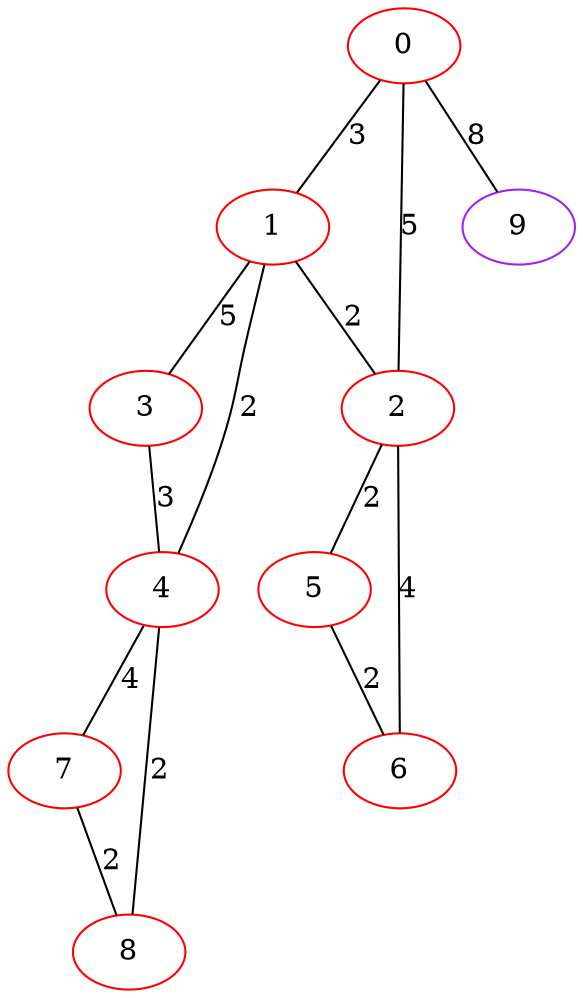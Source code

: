 graph "" {
0 [color=red, weight=1];
1 [color=red, weight=1];
2 [color=red, weight=1];
3 [color=red, weight=1];
4 [color=red, weight=1];
5 [color=red, weight=1];
6 [color=red, weight=1];
7 [color=red, weight=1];
8 [color=red, weight=1];
9 [color=purple, weight=4];
0 -- 1  [key=0, label=3];
0 -- 2  [key=0, label=5];
0 -- 9  [key=0, label=8];
1 -- 2  [key=0, label=2];
1 -- 3  [key=0, label=5];
1 -- 4  [key=0, label=2];
2 -- 5  [key=0, label=2];
2 -- 6  [key=0, label=4];
3 -- 4  [key=0, label=3];
4 -- 8  [key=0, label=2];
4 -- 7  [key=0, label=4];
5 -- 6  [key=0, label=2];
7 -- 8  [key=0, label=2];
}
